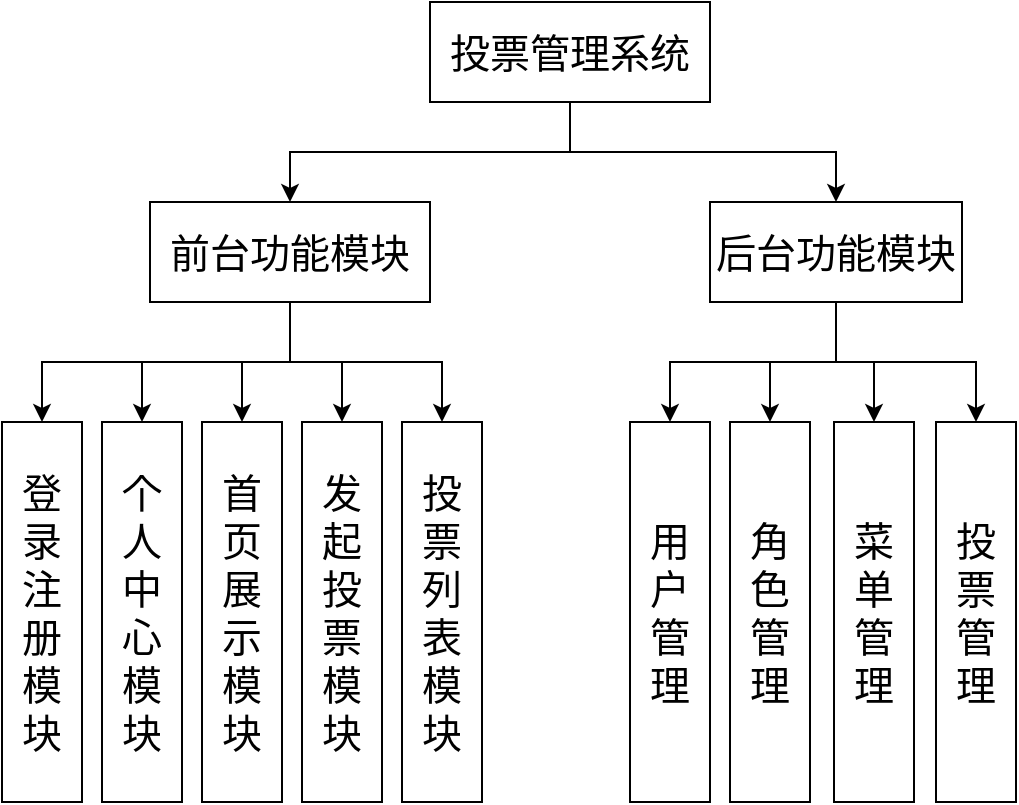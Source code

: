 <mxfile version="14.7.2" type="github">
  <diagram id="4eZOGXOPoLd10ucY3iBf" name="Page-1">
    <mxGraphModel dx="1422" dy="768" grid="1" gridSize="10" guides="1" tooltips="1" connect="1" arrows="1" fold="1" page="1" pageScale="1" pageWidth="827" pageHeight="1169" math="0" shadow="0">
      <root>
        <mxCell id="0" />
        <mxCell id="1" parent="0" />
        <mxCell id="ObZTd-Xo4Y2NMPoqRnmV-33" style="edgeStyle=orthogonalEdgeStyle;rounded=0;orthogonalLoop=1;jettySize=auto;html=1;entryX=0.5;entryY=0;entryDx=0;entryDy=0;fontSize=20;" parent="1" source="ObZTd-Xo4Y2NMPoqRnmV-2" target="ObZTd-Xo4Y2NMPoqRnmV-12" edge="1">
          <mxGeometry relative="1" as="geometry" />
        </mxCell>
        <mxCell id="ObZTd-Xo4Y2NMPoqRnmV-46" style="edgeStyle=orthogonalEdgeStyle;rounded=0;orthogonalLoop=1;jettySize=auto;html=1;entryX=0.5;entryY=0;entryDx=0;entryDy=0;fontSize=20;" parent="1" source="ObZTd-Xo4Y2NMPoqRnmV-2" target="ObZTd-Xo4Y2NMPoqRnmV-14" edge="1">
          <mxGeometry relative="1" as="geometry" />
        </mxCell>
        <mxCell id="ObZTd-Xo4Y2NMPoqRnmV-2" value="投票管理系统" style="rounded=0;whiteSpace=wrap;html=1;fontSize=20;" parent="1" vertex="1">
          <mxGeometry x="274" y="130" width="140" height="50" as="geometry" />
        </mxCell>
        <mxCell id="ObZTd-Xo4Y2NMPoqRnmV-4" value="登录注册模块" style="rounded=0;whiteSpace=wrap;html=1;direction=south;verticalAlign=middle;align=center;labelPosition=center;verticalLabelPosition=middle;horizontal=1;fontSize=20;fontStyle=0" parent="1" vertex="1">
          <mxGeometry x="60" y="340" width="40" height="190" as="geometry" />
        </mxCell>
        <mxCell id="ObZTd-Xo4Y2NMPoqRnmV-16" style="edgeStyle=orthogonalEdgeStyle;rounded=0;orthogonalLoop=1;jettySize=auto;html=1;exitX=0.5;exitY=1;exitDx=0;exitDy=0;entryX=0;entryY=0.5;entryDx=0;entryDy=0;" parent="1" source="ObZTd-Xo4Y2NMPoqRnmV-12" target="ObZTd-Xo4Y2NMPoqRnmV-4" edge="1">
          <mxGeometry relative="1" as="geometry" />
        </mxCell>
        <mxCell id="ObZTd-Xo4Y2NMPoqRnmV-21" style="edgeStyle=orthogonalEdgeStyle;rounded=0;orthogonalLoop=1;jettySize=auto;html=1;entryX=0;entryY=0.5;entryDx=0;entryDy=0;fontSize=20;" parent="1" source="ObZTd-Xo4Y2NMPoqRnmV-12" target="ObZTd-Xo4Y2NMPoqRnmV-20" edge="1">
          <mxGeometry relative="1" as="geometry" />
        </mxCell>
        <mxCell id="ObZTd-Xo4Y2NMPoqRnmV-23" style="edgeStyle=orthogonalEdgeStyle;rounded=0;orthogonalLoop=1;jettySize=auto;html=1;entryX=0;entryY=0.5;entryDx=0;entryDy=0;fontSize=20;" parent="1" source="ObZTd-Xo4Y2NMPoqRnmV-12" target="ObZTd-Xo4Y2NMPoqRnmV-22" edge="1">
          <mxGeometry relative="1" as="geometry" />
        </mxCell>
        <mxCell id="ObZTd-Xo4Y2NMPoqRnmV-25" style="edgeStyle=orthogonalEdgeStyle;rounded=0;orthogonalLoop=1;jettySize=auto;html=1;entryX=0;entryY=0.5;entryDx=0;entryDy=0;fontSize=20;" parent="1" source="ObZTd-Xo4Y2NMPoqRnmV-12" target="ObZTd-Xo4Y2NMPoqRnmV-24" edge="1">
          <mxGeometry relative="1" as="geometry" />
        </mxCell>
        <mxCell id="ObZTd-Xo4Y2NMPoqRnmV-29" style="edgeStyle=orthogonalEdgeStyle;rounded=0;orthogonalLoop=1;jettySize=auto;html=1;entryX=0;entryY=0.5;entryDx=0;entryDy=0;fontSize=20;" parent="1" source="ObZTd-Xo4Y2NMPoqRnmV-12" target="ObZTd-Xo4Y2NMPoqRnmV-28" edge="1">
          <mxGeometry relative="1" as="geometry" />
        </mxCell>
        <mxCell id="ObZTd-Xo4Y2NMPoqRnmV-12" value="前台功能模块" style="rounded=0;whiteSpace=wrap;html=1;fontSize=20;" parent="1" vertex="1">
          <mxGeometry x="134" y="230" width="140" height="50" as="geometry" />
        </mxCell>
        <mxCell id="ObZTd-Xo4Y2NMPoqRnmV-42" style="edgeStyle=orthogonalEdgeStyle;rounded=0;orthogonalLoop=1;jettySize=auto;html=1;entryX=0;entryY=0.5;entryDx=0;entryDy=0;fontSize=20;" parent="1" source="ObZTd-Xo4Y2NMPoqRnmV-14" target="ObZTd-Xo4Y2NMPoqRnmV-35" edge="1">
          <mxGeometry relative="1" as="geometry" />
        </mxCell>
        <mxCell id="ObZTd-Xo4Y2NMPoqRnmV-43" style="edgeStyle=orthogonalEdgeStyle;rounded=0;orthogonalLoop=1;jettySize=auto;html=1;entryX=0;entryY=0.5;entryDx=0;entryDy=0;fontSize=20;" parent="1" source="ObZTd-Xo4Y2NMPoqRnmV-14" target="ObZTd-Xo4Y2NMPoqRnmV-39" edge="1">
          <mxGeometry relative="1" as="geometry" />
        </mxCell>
        <mxCell id="ObZTd-Xo4Y2NMPoqRnmV-44" style="edgeStyle=orthogonalEdgeStyle;rounded=0;orthogonalLoop=1;jettySize=auto;html=1;fontSize=20;" parent="1" source="ObZTd-Xo4Y2NMPoqRnmV-14" target="ObZTd-Xo4Y2NMPoqRnmV-40" edge="1">
          <mxGeometry relative="1" as="geometry" />
        </mxCell>
        <mxCell id="ObZTd-Xo4Y2NMPoqRnmV-48" style="edgeStyle=orthogonalEdgeStyle;rounded=0;orthogonalLoop=1;jettySize=auto;html=1;entryX=0;entryY=0.5;entryDx=0;entryDy=0;fontSize=20;" parent="1" source="ObZTd-Xo4Y2NMPoqRnmV-14" target="ObZTd-Xo4Y2NMPoqRnmV-41" edge="1">
          <mxGeometry relative="1" as="geometry" />
        </mxCell>
        <mxCell id="ObZTd-Xo4Y2NMPoqRnmV-14" value="后台功能模块" style="rounded=0;whiteSpace=wrap;html=1;fontSize=20;" parent="1" vertex="1">
          <mxGeometry x="414" y="230" width="126" height="50" as="geometry" />
        </mxCell>
        <mxCell id="ObZTd-Xo4Y2NMPoqRnmV-20" value="个人中心模块" style="rounded=0;whiteSpace=wrap;html=1;direction=south;verticalAlign=middle;align=center;labelPosition=center;verticalLabelPosition=middle;horizontal=1;fontSize=20;fontStyle=0" parent="1" vertex="1">
          <mxGeometry x="110" y="340" width="40" height="190" as="geometry" />
        </mxCell>
        <mxCell id="ObZTd-Xo4Y2NMPoqRnmV-22" value="首页展示模块" style="rounded=0;whiteSpace=wrap;html=1;direction=south;verticalAlign=middle;align=center;labelPosition=center;verticalLabelPosition=middle;horizontal=1;fontSize=20;fontStyle=0" parent="1" vertex="1">
          <mxGeometry x="160" y="340" width="40" height="190" as="geometry" />
        </mxCell>
        <mxCell id="ObZTd-Xo4Y2NMPoqRnmV-24" value="投票列表模块" style="rounded=0;whiteSpace=wrap;html=1;direction=south;verticalAlign=middle;align=center;labelPosition=center;verticalLabelPosition=middle;horizontal=1;fontSize=20;fontStyle=0" parent="1" vertex="1">
          <mxGeometry x="260" y="340" width="40" height="190" as="geometry" />
        </mxCell>
        <mxCell id="ObZTd-Xo4Y2NMPoqRnmV-28" value="发起投票模块" style="rounded=0;whiteSpace=wrap;html=1;direction=south;verticalAlign=middle;align=center;labelPosition=center;verticalLabelPosition=middle;horizontal=1;fontSize=20;fontStyle=0" parent="1" vertex="1">
          <mxGeometry x="210" y="340" width="40" height="190" as="geometry" />
        </mxCell>
        <mxCell id="ObZTd-Xo4Y2NMPoqRnmV-35" value="用户管理" style="rounded=0;whiteSpace=wrap;html=1;direction=south;verticalAlign=middle;align=center;labelPosition=center;verticalLabelPosition=middle;horizontal=1;fontSize=20;fontStyle=0" parent="1" vertex="1">
          <mxGeometry x="374" y="340" width="40" height="190" as="geometry" />
        </mxCell>
        <mxCell id="ObZTd-Xo4Y2NMPoqRnmV-39" value="角色管理" style="rounded=0;whiteSpace=wrap;html=1;direction=south;verticalAlign=middle;align=center;labelPosition=center;verticalLabelPosition=middle;horizontal=1;fontSize=20;fontStyle=0" parent="1" vertex="1">
          <mxGeometry x="424" y="340" width="40" height="190" as="geometry" />
        </mxCell>
        <mxCell id="ObZTd-Xo4Y2NMPoqRnmV-40" value="菜单管理" style="rounded=0;whiteSpace=wrap;html=1;direction=south;verticalAlign=middle;align=center;labelPosition=center;verticalLabelPosition=middle;horizontal=1;fontSize=20;fontStyle=0" parent="1" vertex="1">
          <mxGeometry x="476" y="340" width="40" height="190" as="geometry" />
        </mxCell>
        <mxCell id="ObZTd-Xo4Y2NMPoqRnmV-41" value="投票管理" style="rounded=0;whiteSpace=wrap;html=1;direction=south;verticalAlign=middle;align=center;labelPosition=center;verticalLabelPosition=middle;horizontal=1;fontSize=20;fontStyle=0" parent="1" vertex="1">
          <mxGeometry x="527" y="340" width="40" height="190" as="geometry" />
        </mxCell>
      </root>
    </mxGraphModel>
  </diagram>
</mxfile>
